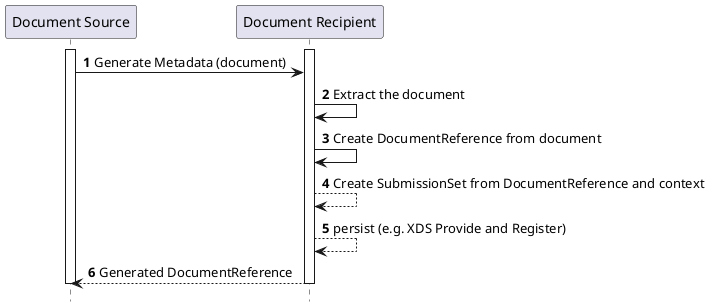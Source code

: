 @startuml
hide footbox
autonumber
participant "Document Source" as DocumentSource
participant "Document Recipient" as DocumentRecipient
autonumber
activate DocumentSource
activate DocumentRecipient
DocumentSource -> DocumentRecipient : Generate Metadata (document)
DocumentRecipient -> DocumentRecipient : Extract the document
DocumentRecipient -> DocumentRecipient : Create DocumentReference from document 
DocumentRecipient --> DocumentRecipient : Create SubmissionSet from DocumentReference and context
DocumentRecipient --> DocumentRecipient : persist (e.g. XDS Provide and Register)
DocumentSource <-- DocumentRecipient : Generated DocumentReference
deactivate DocumentSource
deactivate DocumentRecipient
@enduml
